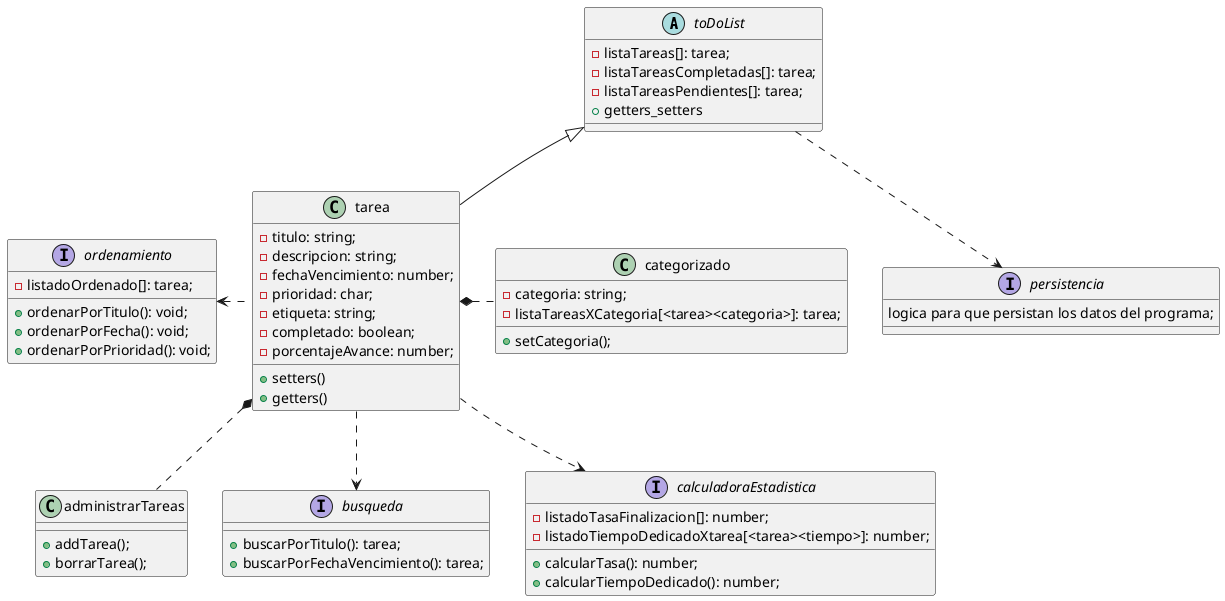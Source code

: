 @startuml diagrama

abstract class toDoList{
    -listaTareas[]: tarea;
    -listaTareasCompletadas[]: tarea;
    -listaTareasPendientes[]: tarea;
    +getters_setters
}

class tarea extends toDoList{
    -titulo: string;
    -descripcion: string;
    -fechaVencimiento: number;
    -prioridad: char;
    -etiqueta: string;
    -completado: boolean;
    -porcentajeAvance: number;
    +setters()
    +getters()
}

class categorizado {
    -categoria: string;
    -listaTareasXCategoria[<tarea><categoria>]: tarea;
    +setCategoria();
}

class administrarTareas {
    +addTarea();
    +borrarTarea();
}

interface busqueda{
    +buscarPorTitulo(): tarea;
    +buscarPorFechaVencimiento(): tarea;
}

interface ordenamiento{
    -listadoOrdenado[]: tarea;
    +ordenarPorTitulo(): void;
    +ordenarPorFecha(): void;
    +ordenarPorPrioridad(): void;
}

interface calculadoraEstadistica{
    -listadoTasaFinalizacion[]: number;
    -listadoTiempoDedicadoXtarea[<tarea><tiempo>]: number;
    +calcularTasa(): number;
    +calcularTiempoDedicado(): number;
}

interface persistencia{
    logica para que persistan los datos del programa;
}

tarea *.r. categorizado
tarea *.. administrarTareas
tarea ..> calculadoraEstadistica
tarea ..> busqueda
tarea .l.> ordenamiento
toDoList ..> persistencia


@enduml